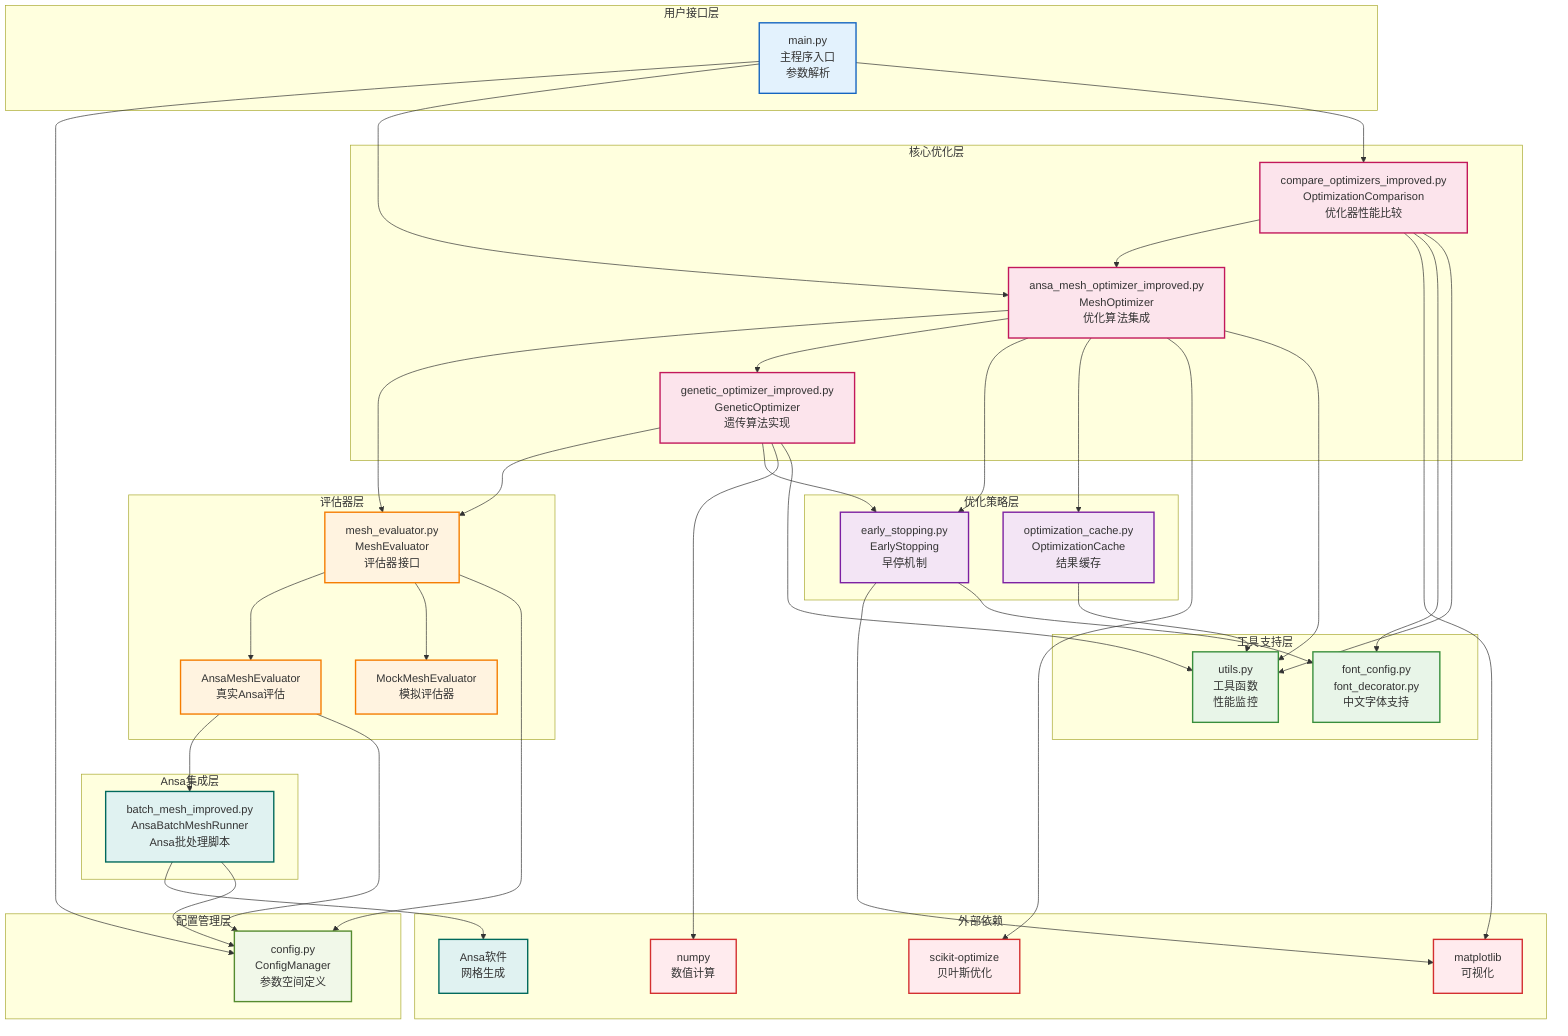 graph TB
    subgraph "用户接口层"
        MAIN[main.py<br/>主程序入口<br/>参数解析]
    end
    
    subgraph "配置管理层"
        CONFIG[config.py<br/>ConfigManager<br/>参数空间定义]
    end
    
    subgraph "核心优化层"
        OPTIMIZER[ansa_mesh_optimizer_improved.py<br/>MeshOptimizer<br/>优化算法集成]
        COMPARE[compare_optimizers_improved.py<br/>OptimizationComparison<br/>优化器性能比较]
        GENETIC[genetic_optimizer_improved.py<br/>GeneticOptimizer<br/>遗传算法实现]
    end
    
    subgraph "评估器层"
        EVALUATOR[mesh_evaluator.py<br/>MeshEvaluator<br/>评估器接口]
        ANSA_EVAL[AnsaMeshEvaluator<br/>真实Ansa评估]
        MOCK_EVAL[MockMeshEvaluator<br/>模拟评估器]
    end
    
    subgraph "Ansa集成层"
        BATCH[batch_mesh_improved.py<br/>AnsaBatchMeshRunner<br/>Ansa批处理脚本]
    end
    
    subgraph "优化策略层"
        EARLY[early_stopping.py<br/>EarlyStopping<br/>早停机制]
        CACHE[optimization_cache.py<br/>OptimizationCache<br/>结果缓存]
    end
    
    subgraph "工具支持层"
        UTILS[utils.py<br/>工具函数<br/>性能监控]
        FONT[font_config.py<br/>font_decorator.py<br/>中文字体支持]
    end
    
    subgraph "外部依赖"
        SCIKIT[scikit-optimize<br/>贝叶斯优化]
        ANSA[Ansa软件<br/>网格生成]
        MATPLOTLIB[matplotlib<br/>可视化]
        NUMPY[numpy<br/>数值计算]
    end
    
    %% 主要数据流和依赖关系
    MAIN --> CONFIG
    MAIN --> OPTIMIZER
    MAIN --> COMPARE
    
    OPTIMIZER --> EVALUATOR
    OPTIMIZER --> GENETIC
    OPTIMIZER --> EARLY
    OPTIMIZER --> CACHE
    OPTIMIZER --> SCIKIT
    
    COMPARE --> OPTIMIZER
    COMPARE --> MATPLOTLIB
    COMPARE --> FONT
    
    GENETIC --> EVALUATOR
    GENETIC --> EARLY
    GENETIC --> NUMPY
    
    EVALUATOR --> ANSA_EVAL
    EVALUATOR --> MOCK_EVAL
    EVALUATOR --> CONFIG
    
    ANSA_EVAL --> BATCH
    ANSA_EVAL --> CONFIG
    
    BATCH --> ANSA
    BATCH --> CONFIG
    
    CACHE --> UTILS
    EARLY --> MATPLOTLIB
    EARLY --> FONT
    
    OPTIMIZER --> UTILS
    COMPARE --> UTILS
    GENETIC --> UTILS
    
    %% 样式定义
    classDef interface fill:#e3f2fd,stroke:#1565c0,stroke-width:2px
    classDef config fill:#f1f8e9,stroke:#558b2f,stroke-width:2px
    classDef core fill:#fce4ec,stroke:#c2185b,stroke-width:2px
    classDef evaluator fill:#fff3e0,stroke:#f57c00,stroke-width:2px
    classDef strategy fill:#f3e5f5,stroke:#7b1fa2,stroke-width:2px
    classDef support fill:#e8f5e8,stroke:#388e3c,stroke-width:2px
    classDef external fill:#ffebee,stroke:#d32f2f,stroke-width:2px
    classDef ansa fill:#e0f2f1,stroke:#00695c,stroke-width:2px
    
    class MAIN interface
    class CONFIG config
    class OPTIMIZER,COMPARE,GENETIC core
    class EVALUATOR,ANSA_EVAL,MOCK_EVAL evaluator
    class EARLY,CACHE strategy
    class UTILS,FONT support
    class SCIKIT,MATPLOTLIB,NUMPY external
    class BATCH,ANSA ansa